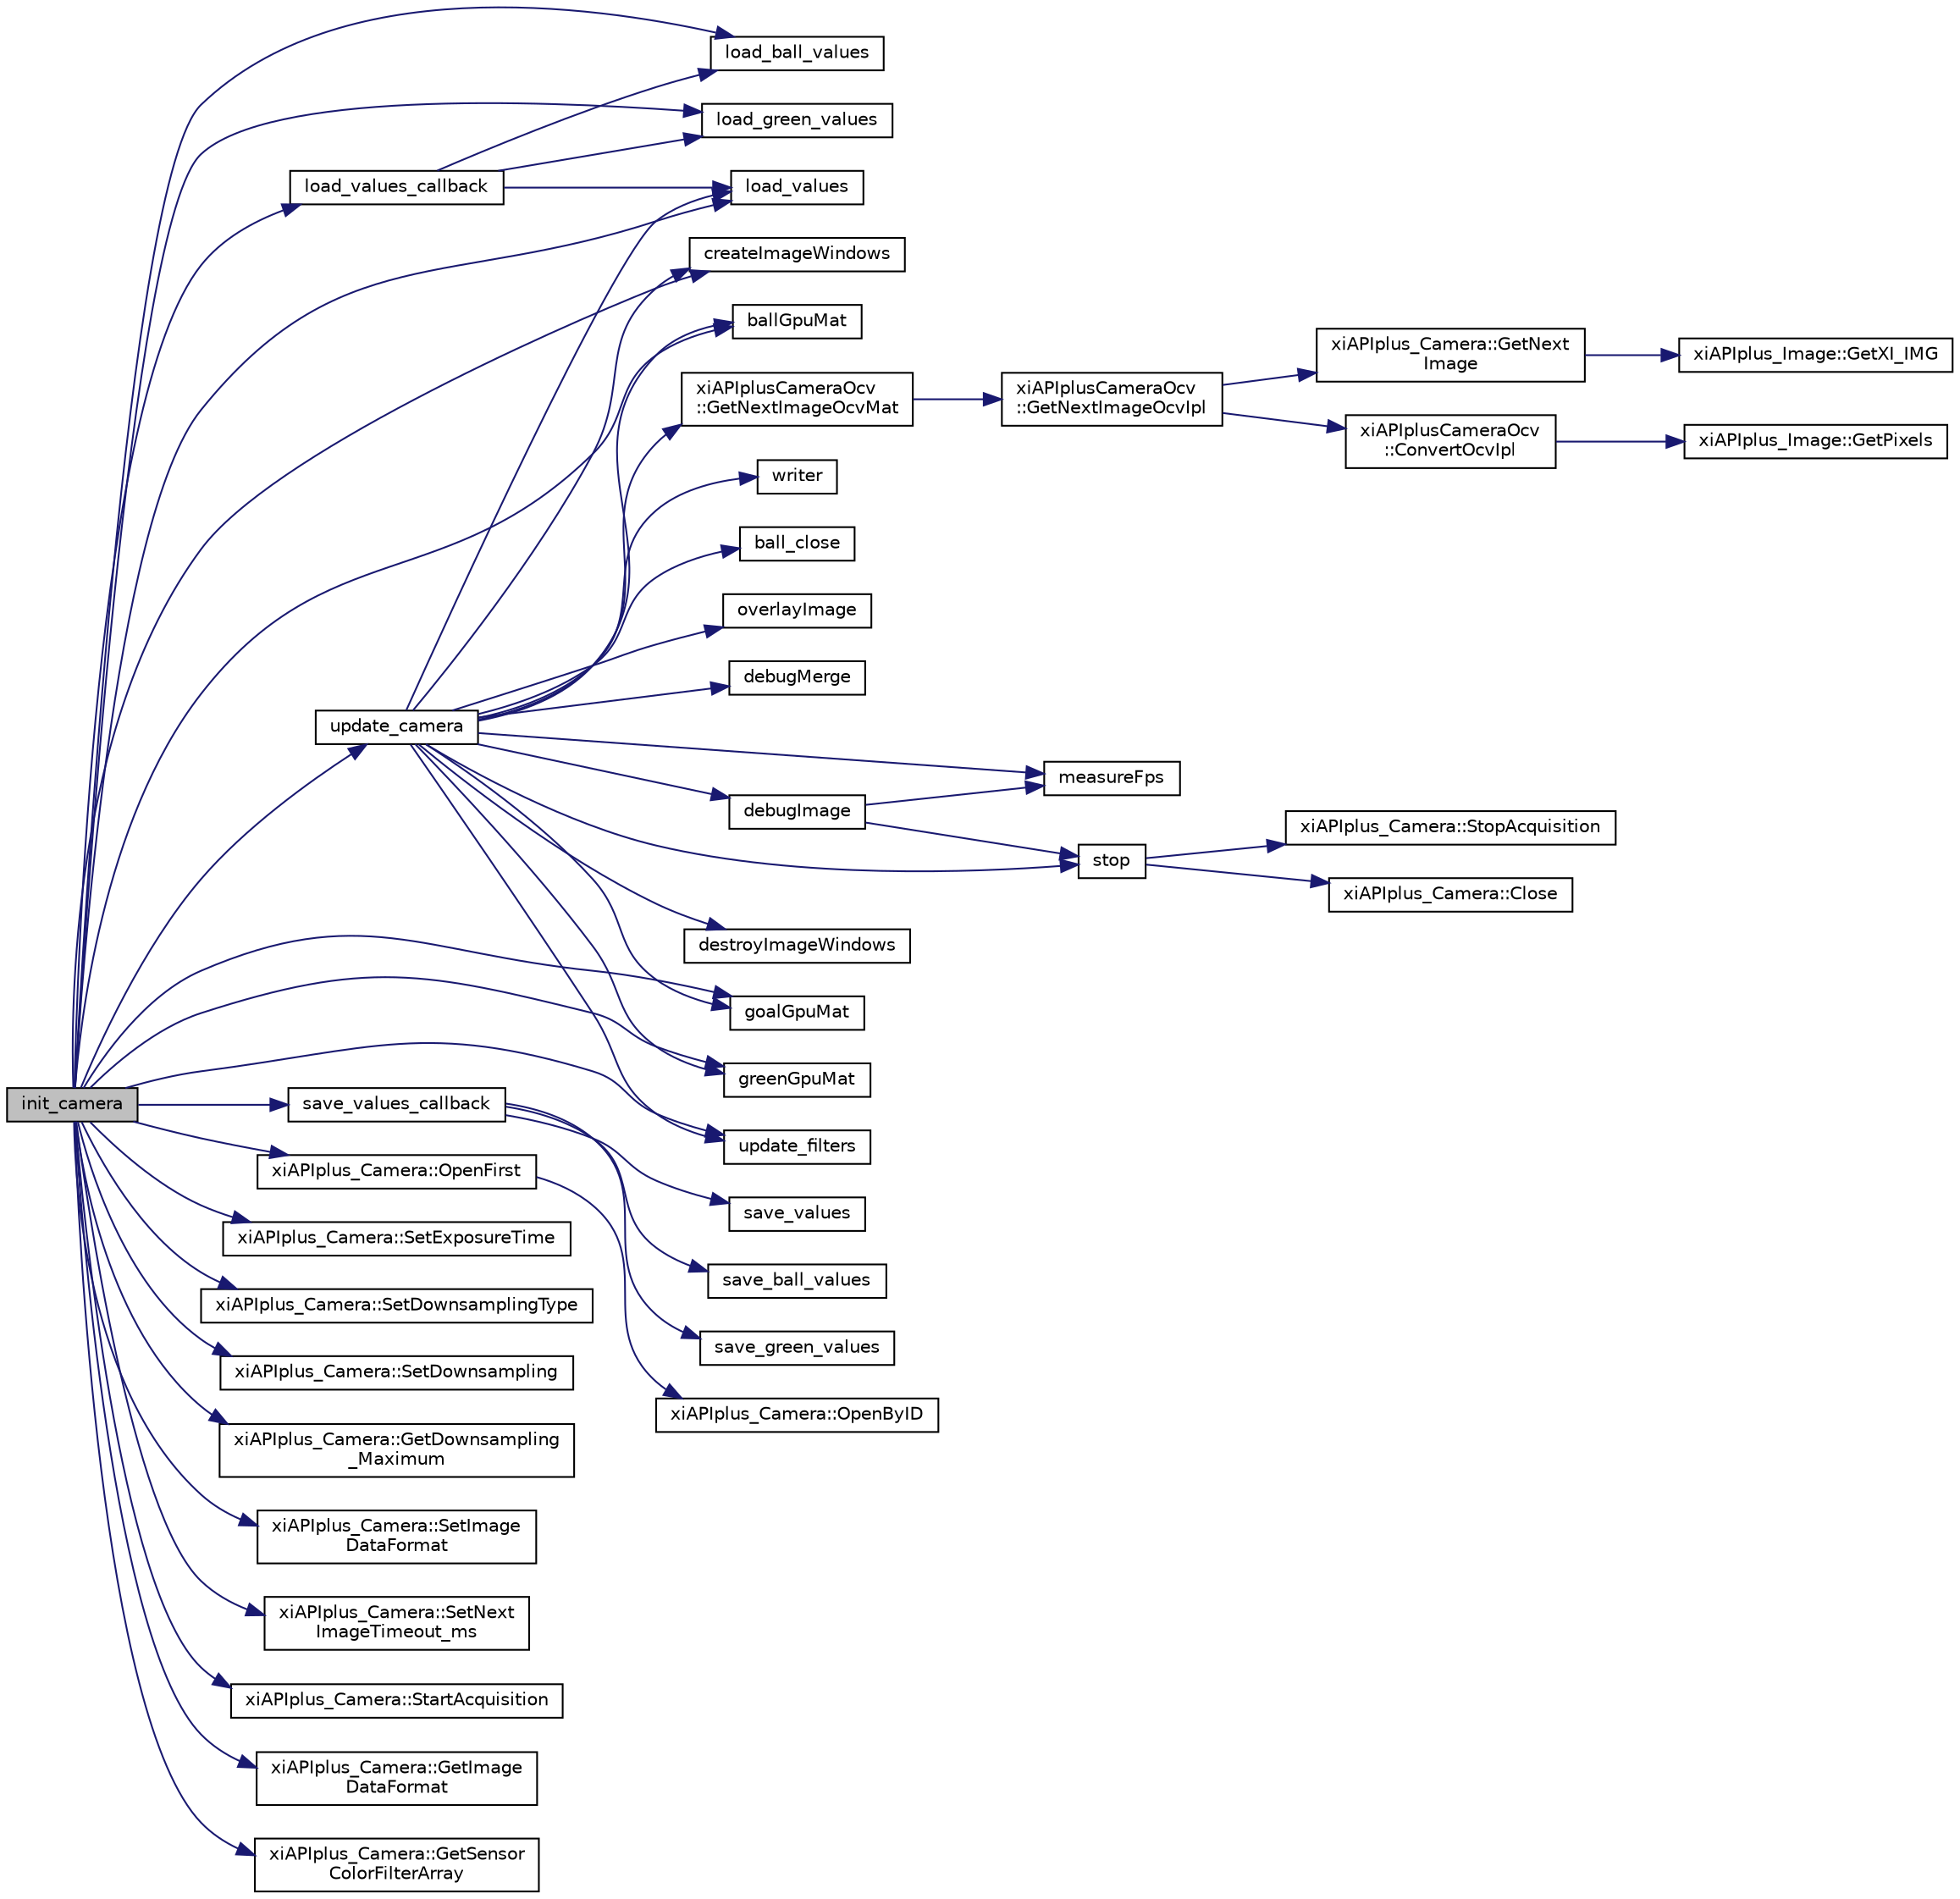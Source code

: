 digraph "init_camera"
{
  edge [fontname="Helvetica",fontsize="10",labelfontname="Helvetica",labelfontsize="10"];
  node [fontname="Helvetica",fontsize="10",shape=record];
  rankdir="LR";
  Node47 [label="init_camera",height=0.2,width=0.4,color="black", fillcolor="grey75", style="filled", fontcolor="black"];
  Node47 -> Node48 [color="midnightblue",fontsize="10",style="solid",fontname="Helvetica"];
  Node48 [label="createImageWindows",height=0.2,width=0.4,color="black", fillcolor="white", style="filled",URL="$_camera_8cpp.html#a265a812f830818f86711fa994ee5e749"];
  Node47 -> Node49 [color="midnightblue",fontsize="10",style="solid",fontname="Helvetica"];
  Node49 [label="save_values_callback",height=0.2,width=0.4,color="black", fillcolor="white", style="filled",URL="$_camera_8cpp.html#aabebee56828a125f6f29e736041af6bc"];
  Node49 -> Node50 [color="midnightblue",fontsize="10",style="solid",fontname="Helvetica"];
  Node50 [label="save_values",height=0.2,width=0.4,color="black", fillcolor="white", style="filled",URL="$_camera_8cpp.html#a3f1186e53e22abb37e50883355bfdb0b"];
  Node49 -> Node51 [color="midnightblue",fontsize="10",style="solid",fontname="Helvetica"];
  Node51 [label="save_ball_values",height=0.2,width=0.4,color="black", fillcolor="white", style="filled",URL="$_camera_8cpp.html#aea6b77a69de90bde54fb290579690349"];
  Node49 -> Node52 [color="midnightblue",fontsize="10",style="solid",fontname="Helvetica"];
  Node52 [label="save_green_values",height=0.2,width=0.4,color="black", fillcolor="white", style="filled",URL="$_camera_8cpp.html#a6b098f81a6109578272e7087f33844d8"];
  Node47 -> Node53 [color="midnightblue",fontsize="10",style="solid",fontname="Helvetica"];
  Node53 [label="load_values_callback",height=0.2,width=0.4,color="black", fillcolor="white", style="filled",URL="$_camera_8cpp.html#adb755d3a9a8d403c676306764a5aa46a"];
  Node53 -> Node54 [color="midnightblue",fontsize="10",style="solid",fontname="Helvetica"];
  Node54 [label="load_values",height=0.2,width=0.4,color="black", fillcolor="white", style="filled",URL="$_camera_8cpp.html#a0c4c8490cab87367b7ebe2916d8b56a7"];
  Node53 -> Node55 [color="midnightblue",fontsize="10",style="solid",fontname="Helvetica"];
  Node55 [label="load_ball_values",height=0.2,width=0.4,color="black", fillcolor="white", style="filled",URL="$_camera_8cpp.html#adee01e382589e10a94a81606cf9eaf5c"];
  Node53 -> Node56 [color="midnightblue",fontsize="10",style="solid",fontname="Helvetica"];
  Node56 [label="load_green_values",height=0.2,width=0.4,color="black", fillcolor="white", style="filled",URL="$_camera_8cpp.html#a9693a34b4330e95bbde402db4216d034"];
  Node47 -> Node57 [color="midnightblue",fontsize="10",style="solid",fontname="Helvetica"];
  Node57 [label="xiAPIplus_Camera::OpenFirst",height=0.2,width=0.4,color="black", fillcolor="white", style="filled",URL="$classxi_a_p_iplus___camera.html#aa1d7277d1656c57a3c97c2757ca7760e"];
  Node57 -> Node58 [color="midnightblue",fontsize="10",style="solid",fontname="Helvetica"];
  Node58 [label="xiAPIplus_Camera::OpenByID",height=0.2,width=0.4,color="black", fillcolor="white", style="filled",URL="$classxi_a_p_iplus___camera.html#a129f3019c1f38669397b70772a216fb7"];
  Node47 -> Node59 [color="midnightblue",fontsize="10",style="solid",fontname="Helvetica"];
  Node59 [label="xiAPIplus_Camera::SetExposureTime",height=0.2,width=0.4,color="black", fillcolor="white", style="filled",URL="$classxi_a_p_iplus___camera.html#a35f45233ee089c665fd4b155d922ee40"];
  Node47 -> Node60 [color="midnightblue",fontsize="10",style="solid",fontname="Helvetica"];
  Node60 [label="xiAPIplus_Camera::SetDownsamplingType",height=0.2,width=0.4,color="black", fillcolor="white", style="filled",URL="$classxi_a_p_iplus___camera.html#a5a869ce0e5847fd13f009245ee767dec"];
  Node47 -> Node61 [color="midnightblue",fontsize="10",style="solid",fontname="Helvetica"];
  Node61 [label="xiAPIplus_Camera::SetDownsampling",height=0.2,width=0.4,color="black", fillcolor="white", style="filled",URL="$classxi_a_p_iplus___camera.html#afeebfa682cf77aeeaab26d61623f6fa5"];
  Node47 -> Node62 [color="midnightblue",fontsize="10",style="solid",fontname="Helvetica"];
  Node62 [label="xiAPIplus_Camera::GetDownsampling\l_Maximum",height=0.2,width=0.4,color="black", fillcolor="white", style="filled",URL="$classxi_a_p_iplus___camera.html#a3a7ddab5607bd025bb2ad9d36213ec69"];
  Node47 -> Node63 [color="midnightblue",fontsize="10",style="solid",fontname="Helvetica"];
  Node63 [label="xiAPIplus_Camera::SetImage\lDataFormat",height=0.2,width=0.4,color="black", fillcolor="white", style="filled",URL="$classxi_a_p_iplus___camera.html#ac95baf17f29472516166f2a523b1fbec"];
  Node47 -> Node64 [color="midnightblue",fontsize="10",style="solid",fontname="Helvetica"];
  Node64 [label="xiAPIplus_Camera::SetNext\lImageTimeout_ms",height=0.2,width=0.4,color="black", fillcolor="white", style="filled",URL="$classxi_a_p_iplus___camera.html#a5fcfbfc3aace22b1fb2e82bd417b7806"];
  Node47 -> Node65 [color="midnightblue",fontsize="10",style="solid",fontname="Helvetica"];
  Node65 [label="xiAPIplus_Camera::StartAcquisition",height=0.2,width=0.4,color="black", fillcolor="white", style="filled",URL="$classxi_a_p_iplus___camera.html#a2bc27716b815db18001f675417742c0f"];
  Node47 -> Node66 [color="midnightblue",fontsize="10",style="solid",fontname="Helvetica"];
  Node66 [label="xiAPIplus_Camera::GetImage\lDataFormat",height=0.2,width=0.4,color="black", fillcolor="white", style="filled",URL="$classxi_a_p_iplus___camera.html#a00b5ec379206fa30b54049afb6f4f351"];
  Node47 -> Node67 [color="midnightblue",fontsize="10",style="solid",fontname="Helvetica"];
  Node67 [label="xiAPIplus_Camera::GetSensor\lColorFilterArray",height=0.2,width=0.4,color="black", fillcolor="white", style="filled",URL="$classxi_a_p_iplus___camera.html#a9d9d32fadd4c2d859ac9f7915eef429f"];
  Node47 -> Node54 [color="midnightblue",fontsize="10",style="solid",fontname="Helvetica"];
  Node47 -> Node55 [color="midnightblue",fontsize="10",style="solid",fontname="Helvetica"];
  Node47 -> Node56 [color="midnightblue",fontsize="10",style="solid",fontname="Helvetica"];
  Node47 -> Node68 [color="midnightblue",fontsize="10",style="solid",fontname="Helvetica"];
  Node68 [label="ballGpuMat",height=0.2,width=0.4,color="black", fillcolor="white", style="filled",URL="$_camera_8cpp.html#aaa191f58378fdc1fa112c9368b031c9e"];
  Node47 -> Node69 [color="midnightblue",fontsize="10",style="solid",fontname="Helvetica"];
  Node69 [label="goalGpuMat",height=0.2,width=0.4,color="black", fillcolor="white", style="filled",URL="$_camera_8cpp.html#abf9c28ceb9a3e8fb38dbf24b82436c15"];
  Node47 -> Node70 [color="midnightblue",fontsize="10",style="solid",fontname="Helvetica"];
  Node70 [label="greenGpuMat",height=0.2,width=0.4,color="black", fillcolor="white", style="filled",URL="$_camera_8cpp.html#a0cfda3ad518d086abcbfc58d9989f206"];
  Node47 -> Node71 [color="midnightblue",fontsize="10",style="solid",fontname="Helvetica"];
  Node71 [label="update_filters",height=0.2,width=0.4,color="black", fillcolor="white", style="filled",URL="$_camera_8cpp.html#aefe2a70e9dd73840114eb3e5c3befcfb"];
  Node47 -> Node72 [color="midnightblue",fontsize="10",style="solid",fontname="Helvetica"];
  Node72 [label="update_camera",height=0.2,width=0.4,color="black", fillcolor="white", style="filled",URL="$_camera_8cpp.html#a2f916abf2339aab7843a1bee720ddb1d"];
  Node72 -> Node71 [color="midnightblue",fontsize="10",style="solid",fontname="Helvetica"];
  Node72 -> Node54 [color="midnightblue",fontsize="10",style="solid",fontname="Helvetica"];
  Node72 -> Node73 [color="midnightblue",fontsize="10",style="solid",fontname="Helvetica"];
  Node73 [label="xiAPIplusCameraOcv\l::GetNextImageOcvMat",height=0.2,width=0.4,color="black", fillcolor="white", style="filled",URL="$classxi_a_p_iplus_camera_ocv.html#a06d552e2d59b6c2a1df19f727b475be1"];
  Node73 -> Node74 [color="midnightblue",fontsize="10",style="solid",fontname="Helvetica"];
  Node74 [label="xiAPIplusCameraOcv\l::GetNextImageOcvIpl",height=0.2,width=0.4,color="black", fillcolor="white", style="filled",URL="$classxi_a_p_iplus_camera_ocv.html#ac872482532b2b88aac0bcf521fe130bd"];
  Node74 -> Node75 [color="midnightblue",fontsize="10",style="solid",fontname="Helvetica"];
  Node75 [label="xiAPIplus_Camera::GetNext\lImage",height=0.2,width=0.4,color="black", fillcolor="white", style="filled",URL="$classxi_a_p_iplus___camera.html#ac6fb4893c456afe5f4f59b3311c83bcd"];
  Node75 -> Node76 [color="midnightblue",fontsize="10",style="solid",fontname="Helvetica"];
  Node76 [label="xiAPIplus_Image::GetXI_IMG",height=0.2,width=0.4,color="black", fillcolor="white", style="filled",URL="$classxi_a_p_iplus___image.html#af3374e162ff09d2e2c23f197871d55c4"];
  Node74 -> Node77 [color="midnightblue",fontsize="10",style="solid",fontname="Helvetica"];
  Node77 [label="xiAPIplusCameraOcv\l::ConvertOcvIpl",height=0.2,width=0.4,color="black", fillcolor="white", style="filled",URL="$classxi_a_p_iplus_camera_ocv.html#a63d12d5d6cce9298f8e715324afab177"];
  Node77 -> Node78 [color="midnightblue",fontsize="10",style="solid",fontname="Helvetica"];
  Node78 [label="xiAPIplus_Image::GetPixels",height=0.2,width=0.4,color="black", fillcolor="white", style="filled",URL="$classxi_a_p_iplus___image.html#ac606d091a654bb3fbb359849f0754dba"];
  Node72 -> Node68 [color="midnightblue",fontsize="10",style="solid",fontname="Helvetica"];
  Node72 -> Node69 [color="midnightblue",fontsize="10",style="solid",fontname="Helvetica"];
  Node72 -> Node70 [color="midnightblue",fontsize="10",style="solid",fontname="Helvetica"];
  Node72 -> Node79 [color="midnightblue",fontsize="10",style="solid",fontname="Helvetica"];
  Node79 [label="writer",height=0.2,width=0.4,color="black", fillcolor="white", style="filled",URL="$_camera_8cpp.html#a5caf6fea93693255ef9a778f279a0112"];
  Node72 -> Node80 [color="midnightblue",fontsize="10",style="solid",fontname="Helvetica"];
  Node80 [label="ball_close",height=0.2,width=0.4,color="black", fillcolor="white", style="filled",URL="$_camera_8cpp.html#ac5e9170b4c02931cad1c08883b73cc24"];
  Node72 -> Node81 [color="midnightblue",fontsize="10",style="solid",fontname="Helvetica"];
  Node81 [label="overlayImage",height=0.2,width=0.4,color="black", fillcolor="white", style="filled",URL="$_camera_8cpp.html#aa4ecedff97761b2f4ecb74d08442d9d5"];
  Node72 -> Node82 [color="midnightblue",fontsize="10",style="solid",fontname="Helvetica"];
  Node82 [label="debugMerge",height=0.2,width=0.4,color="black", fillcolor="white", style="filled",URL="$_camera_8cpp.html#ae4c3981dd97331bf298c502cca0ba3a1"];
  Node72 -> Node48 [color="midnightblue",fontsize="10",style="solid",fontname="Helvetica"];
  Node72 -> Node83 [color="midnightblue",fontsize="10",style="solid",fontname="Helvetica"];
  Node83 [label="debugImage",height=0.2,width=0.4,color="black", fillcolor="white", style="filled",URL="$_camera_8cpp.html#ab36e084c878ec0c7376455f662696f26"];
  Node83 -> Node84 [color="midnightblue",fontsize="10",style="solid",fontname="Helvetica"];
  Node84 [label="stop",height=0.2,width=0.4,color="black", fillcolor="white", style="filled",URL="$_camera_8cpp.html#a8c528baf37154d347366083f0f816846"];
  Node84 -> Node85 [color="midnightblue",fontsize="10",style="solid",fontname="Helvetica"];
  Node85 [label="xiAPIplus_Camera::StopAcquisition",height=0.2,width=0.4,color="black", fillcolor="white", style="filled",URL="$classxi_a_p_iplus___camera.html#a656f441e46318bbcc2c26c1656762171"];
  Node84 -> Node86 [color="midnightblue",fontsize="10",style="solid",fontname="Helvetica"];
  Node86 [label="xiAPIplus_Camera::Close",height=0.2,width=0.4,color="black", fillcolor="white", style="filled",URL="$classxi_a_p_iplus___camera.html#a88340071341526f471d93064eae32991"];
  Node83 -> Node87 [color="midnightblue",fontsize="10",style="solid",fontname="Helvetica"];
  Node87 [label="measureFps",height=0.2,width=0.4,color="black", fillcolor="white", style="filled",URL="$_camera_8cpp.html#a66946c2f9288372110ef4b771fed206f"];
  Node72 -> Node87 [color="midnightblue",fontsize="10",style="solid",fontname="Helvetica"];
  Node72 -> Node88 [color="midnightblue",fontsize="10",style="solid",fontname="Helvetica"];
  Node88 [label="destroyImageWindows",height=0.2,width=0.4,color="black", fillcolor="white", style="filled",URL="$_camera_8cpp.html#afa52b7de8d30b874df49529f73c357af"];
  Node72 -> Node84 [color="midnightblue",fontsize="10",style="solid",fontname="Helvetica"];
}
